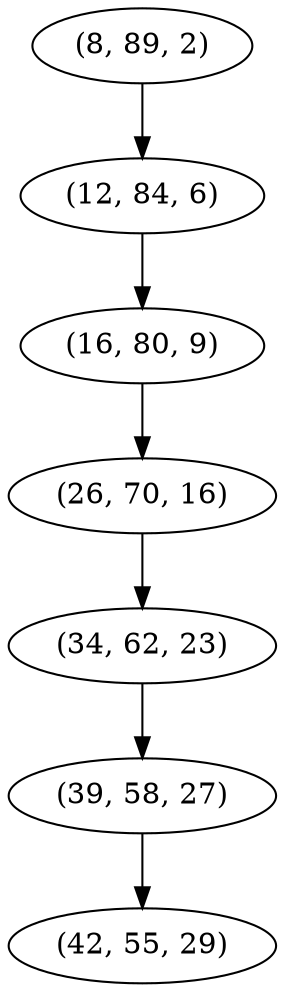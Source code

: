digraph tree {
    "(8, 89, 2)";
    "(12, 84, 6)";
    "(16, 80, 9)";
    "(26, 70, 16)";
    "(34, 62, 23)";
    "(39, 58, 27)";
    "(42, 55, 29)";
    "(8, 89, 2)" -> "(12, 84, 6)";
    "(12, 84, 6)" -> "(16, 80, 9)";
    "(16, 80, 9)" -> "(26, 70, 16)";
    "(26, 70, 16)" -> "(34, 62, 23)";
    "(34, 62, 23)" -> "(39, 58, 27)";
    "(39, 58, 27)" -> "(42, 55, 29)";
}
